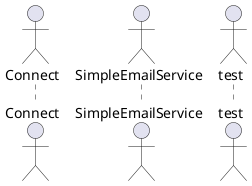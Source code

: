 @startuml


actor Connect
/'ContactCenter As a Service
クラウド上のコールセンター'/
actor SimpleEmailService
/'大量のメールを効率的に、コストエフェクティブに送信'/
actor test
/''/
actor test
/''/
actor test
/''/
actor test
/''/
actor test
/''/
@enduml
